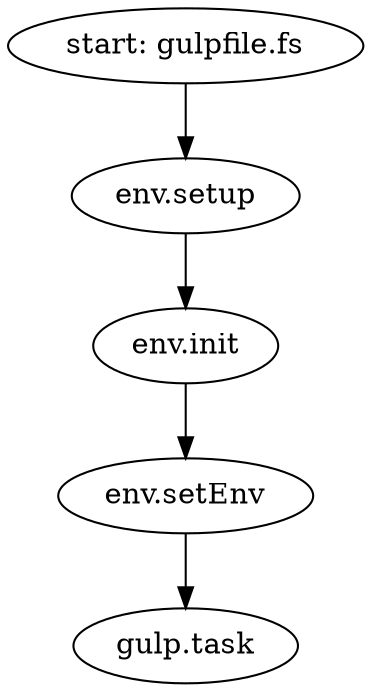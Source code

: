 digraph pic1 {
  start  [label = "start: gulpfile.fs"]
  setup  [label = "env.setup"]
  init   [label = "env.init"]
  setEnv [label = "env.setEnv"]
  task   [label = "gulp.task"]

  start -> setup  [fontcolor=darkgreen]
  setup -> init   [fontcolor=darkgreen]
  init  -> setEnv [fontcolor=darkgreen]
  setEnv-> task   [fontcolor=darkgreen]
}
